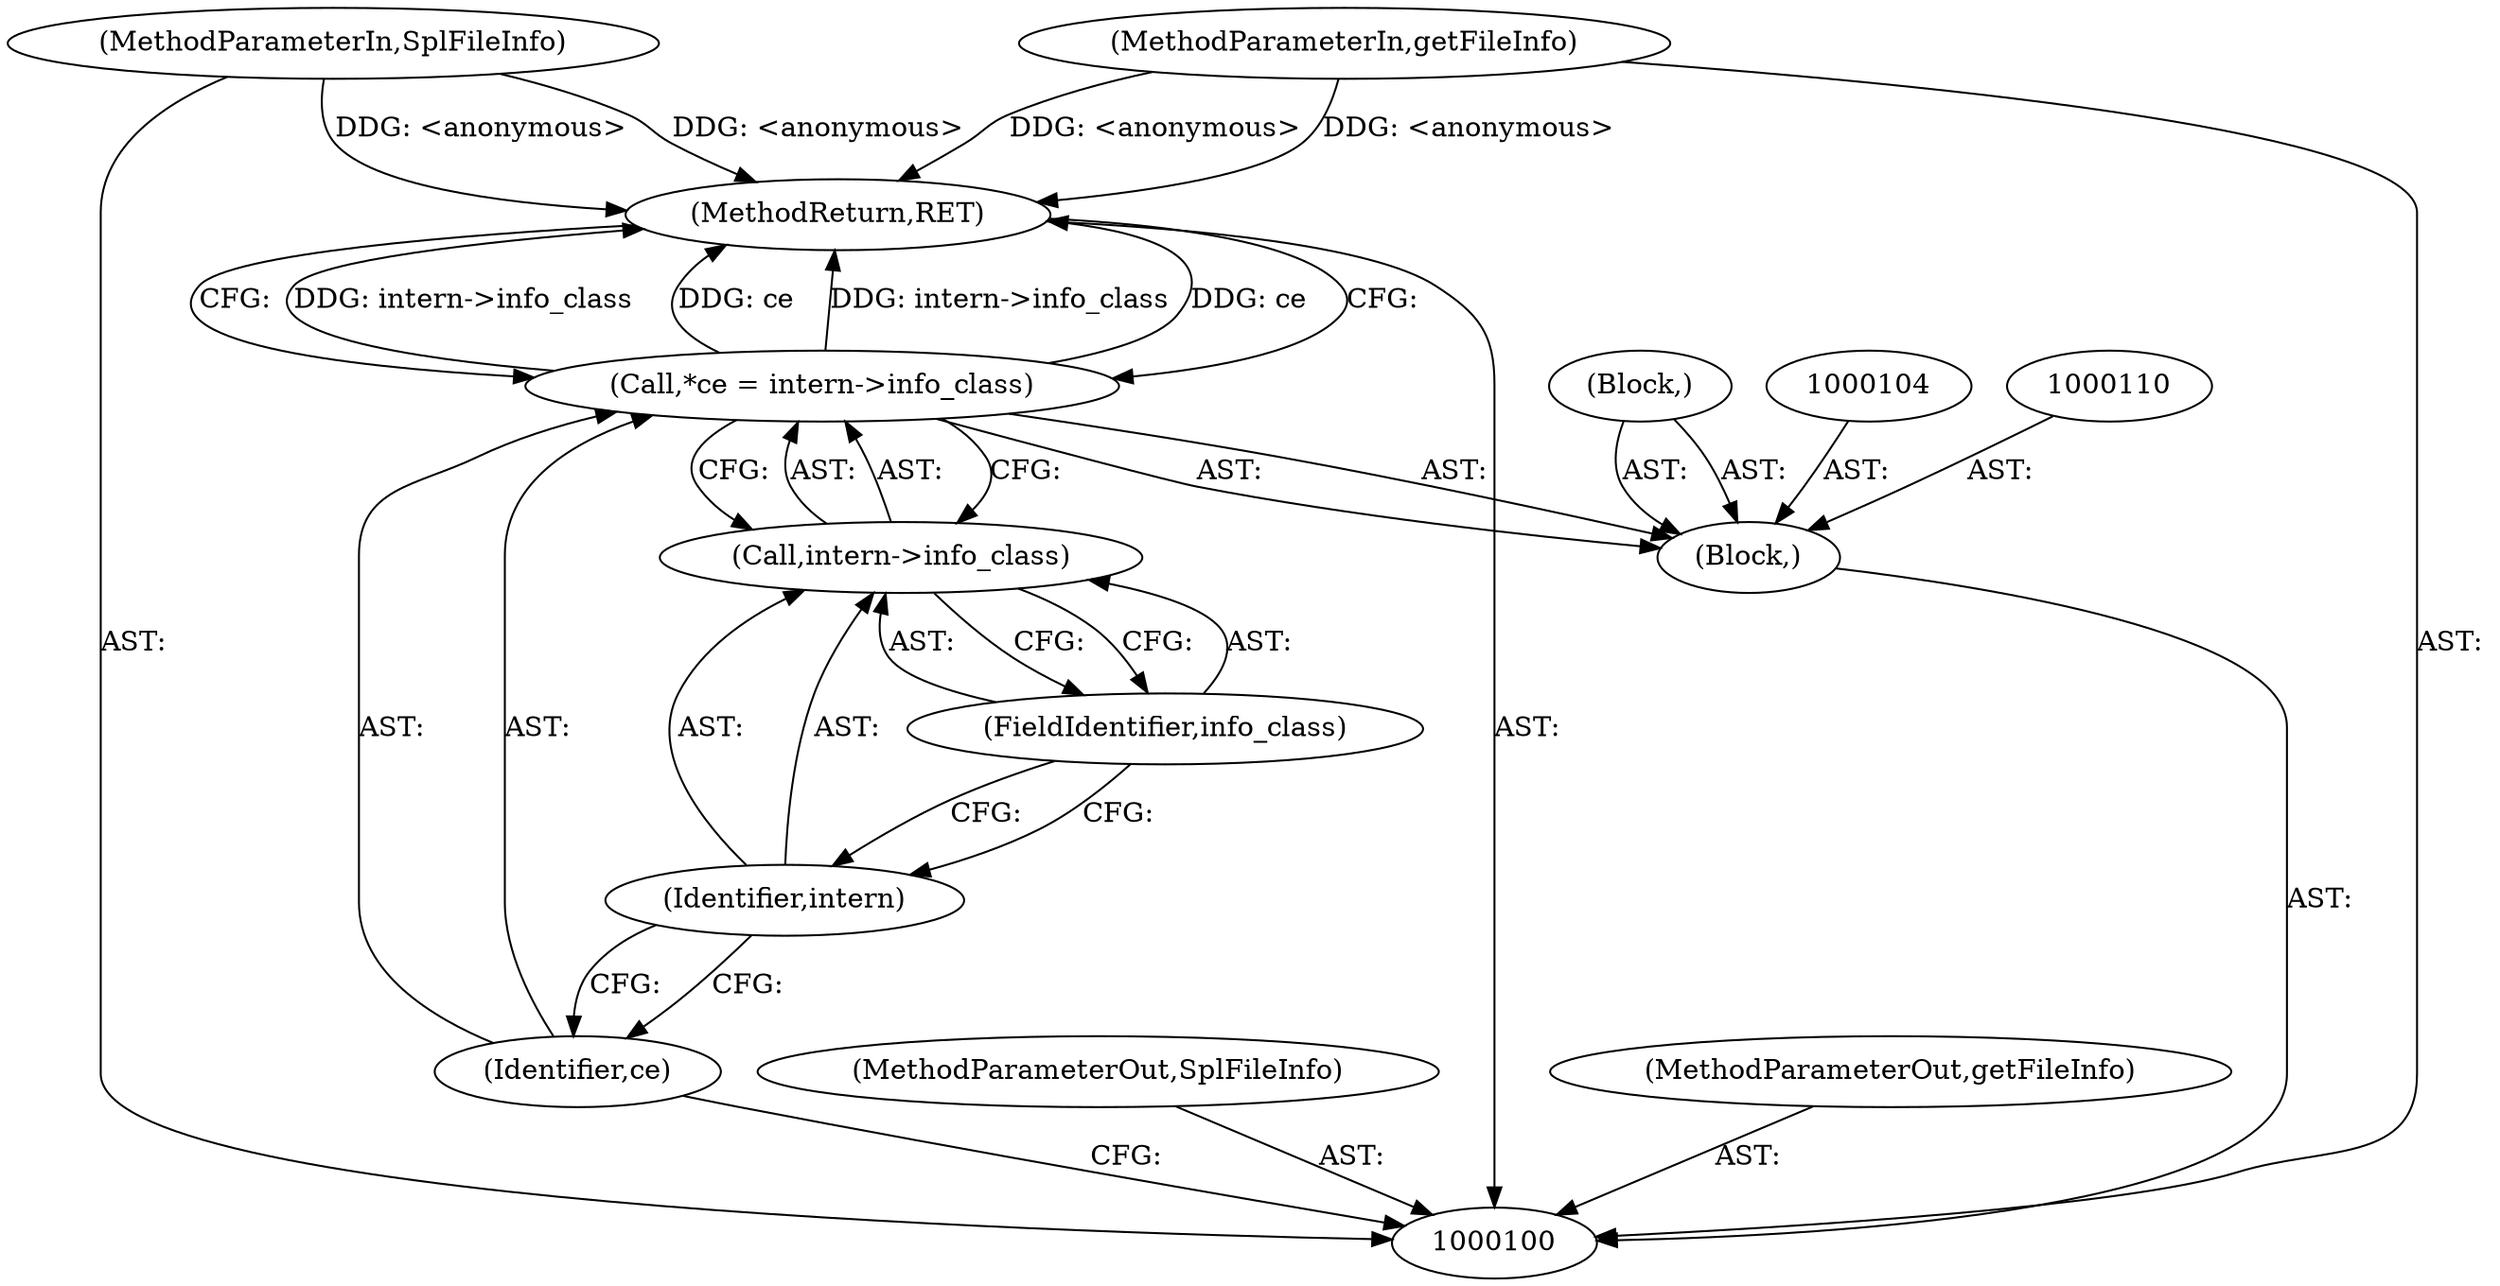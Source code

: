 digraph "0_php-src_7245bff300d3fa8bacbef7897ff080a6f1c23eba?w=1_15" {
"1000112" [label="(MethodReturn,RET)"];
"1000101" [label="(MethodParameterIn,SplFileInfo)"];
"1000131" [label="(MethodParameterOut,SplFileInfo)"];
"1000102" [label="(MethodParameterIn,getFileInfo)"];
"1000132" [label="(MethodParameterOut,getFileInfo)"];
"1000103" [label="(Block,)"];
"1000105" [label="(Call,*ce = intern->info_class)"];
"1000106" [label="(Identifier,ce)"];
"1000107" [label="(Call,intern->info_class)"];
"1000108" [label="(Identifier,intern)"];
"1000109" [label="(FieldIdentifier,info_class)"];
"1000111" [label="(Block,)"];
"1000112" -> "1000100"  [label="AST: "];
"1000112" -> "1000105"  [label="CFG: "];
"1000105" -> "1000112"  [label="DDG: intern->info_class"];
"1000105" -> "1000112"  [label="DDG: ce"];
"1000102" -> "1000112"  [label="DDG: <anonymous>"];
"1000101" -> "1000112"  [label="DDG: <anonymous>"];
"1000101" -> "1000100"  [label="AST: "];
"1000101" -> "1000112"  [label="DDG: <anonymous>"];
"1000131" -> "1000100"  [label="AST: "];
"1000102" -> "1000100"  [label="AST: "];
"1000102" -> "1000112"  [label="DDG: <anonymous>"];
"1000132" -> "1000100"  [label="AST: "];
"1000103" -> "1000100"  [label="AST: "];
"1000104" -> "1000103"  [label="AST: "];
"1000105" -> "1000103"  [label="AST: "];
"1000110" -> "1000103"  [label="AST: "];
"1000111" -> "1000103"  [label="AST: "];
"1000105" -> "1000103"  [label="AST: "];
"1000105" -> "1000107"  [label="CFG: "];
"1000106" -> "1000105"  [label="AST: "];
"1000107" -> "1000105"  [label="AST: "];
"1000112" -> "1000105"  [label="CFG: "];
"1000105" -> "1000112"  [label="DDG: intern->info_class"];
"1000105" -> "1000112"  [label="DDG: ce"];
"1000106" -> "1000105"  [label="AST: "];
"1000106" -> "1000100"  [label="CFG: "];
"1000108" -> "1000106"  [label="CFG: "];
"1000107" -> "1000105"  [label="AST: "];
"1000107" -> "1000109"  [label="CFG: "];
"1000108" -> "1000107"  [label="AST: "];
"1000109" -> "1000107"  [label="AST: "];
"1000105" -> "1000107"  [label="CFG: "];
"1000108" -> "1000107"  [label="AST: "];
"1000108" -> "1000106"  [label="CFG: "];
"1000109" -> "1000108"  [label="CFG: "];
"1000109" -> "1000107"  [label="AST: "];
"1000109" -> "1000108"  [label="CFG: "];
"1000107" -> "1000109"  [label="CFG: "];
"1000111" -> "1000103"  [label="AST: "];
}

